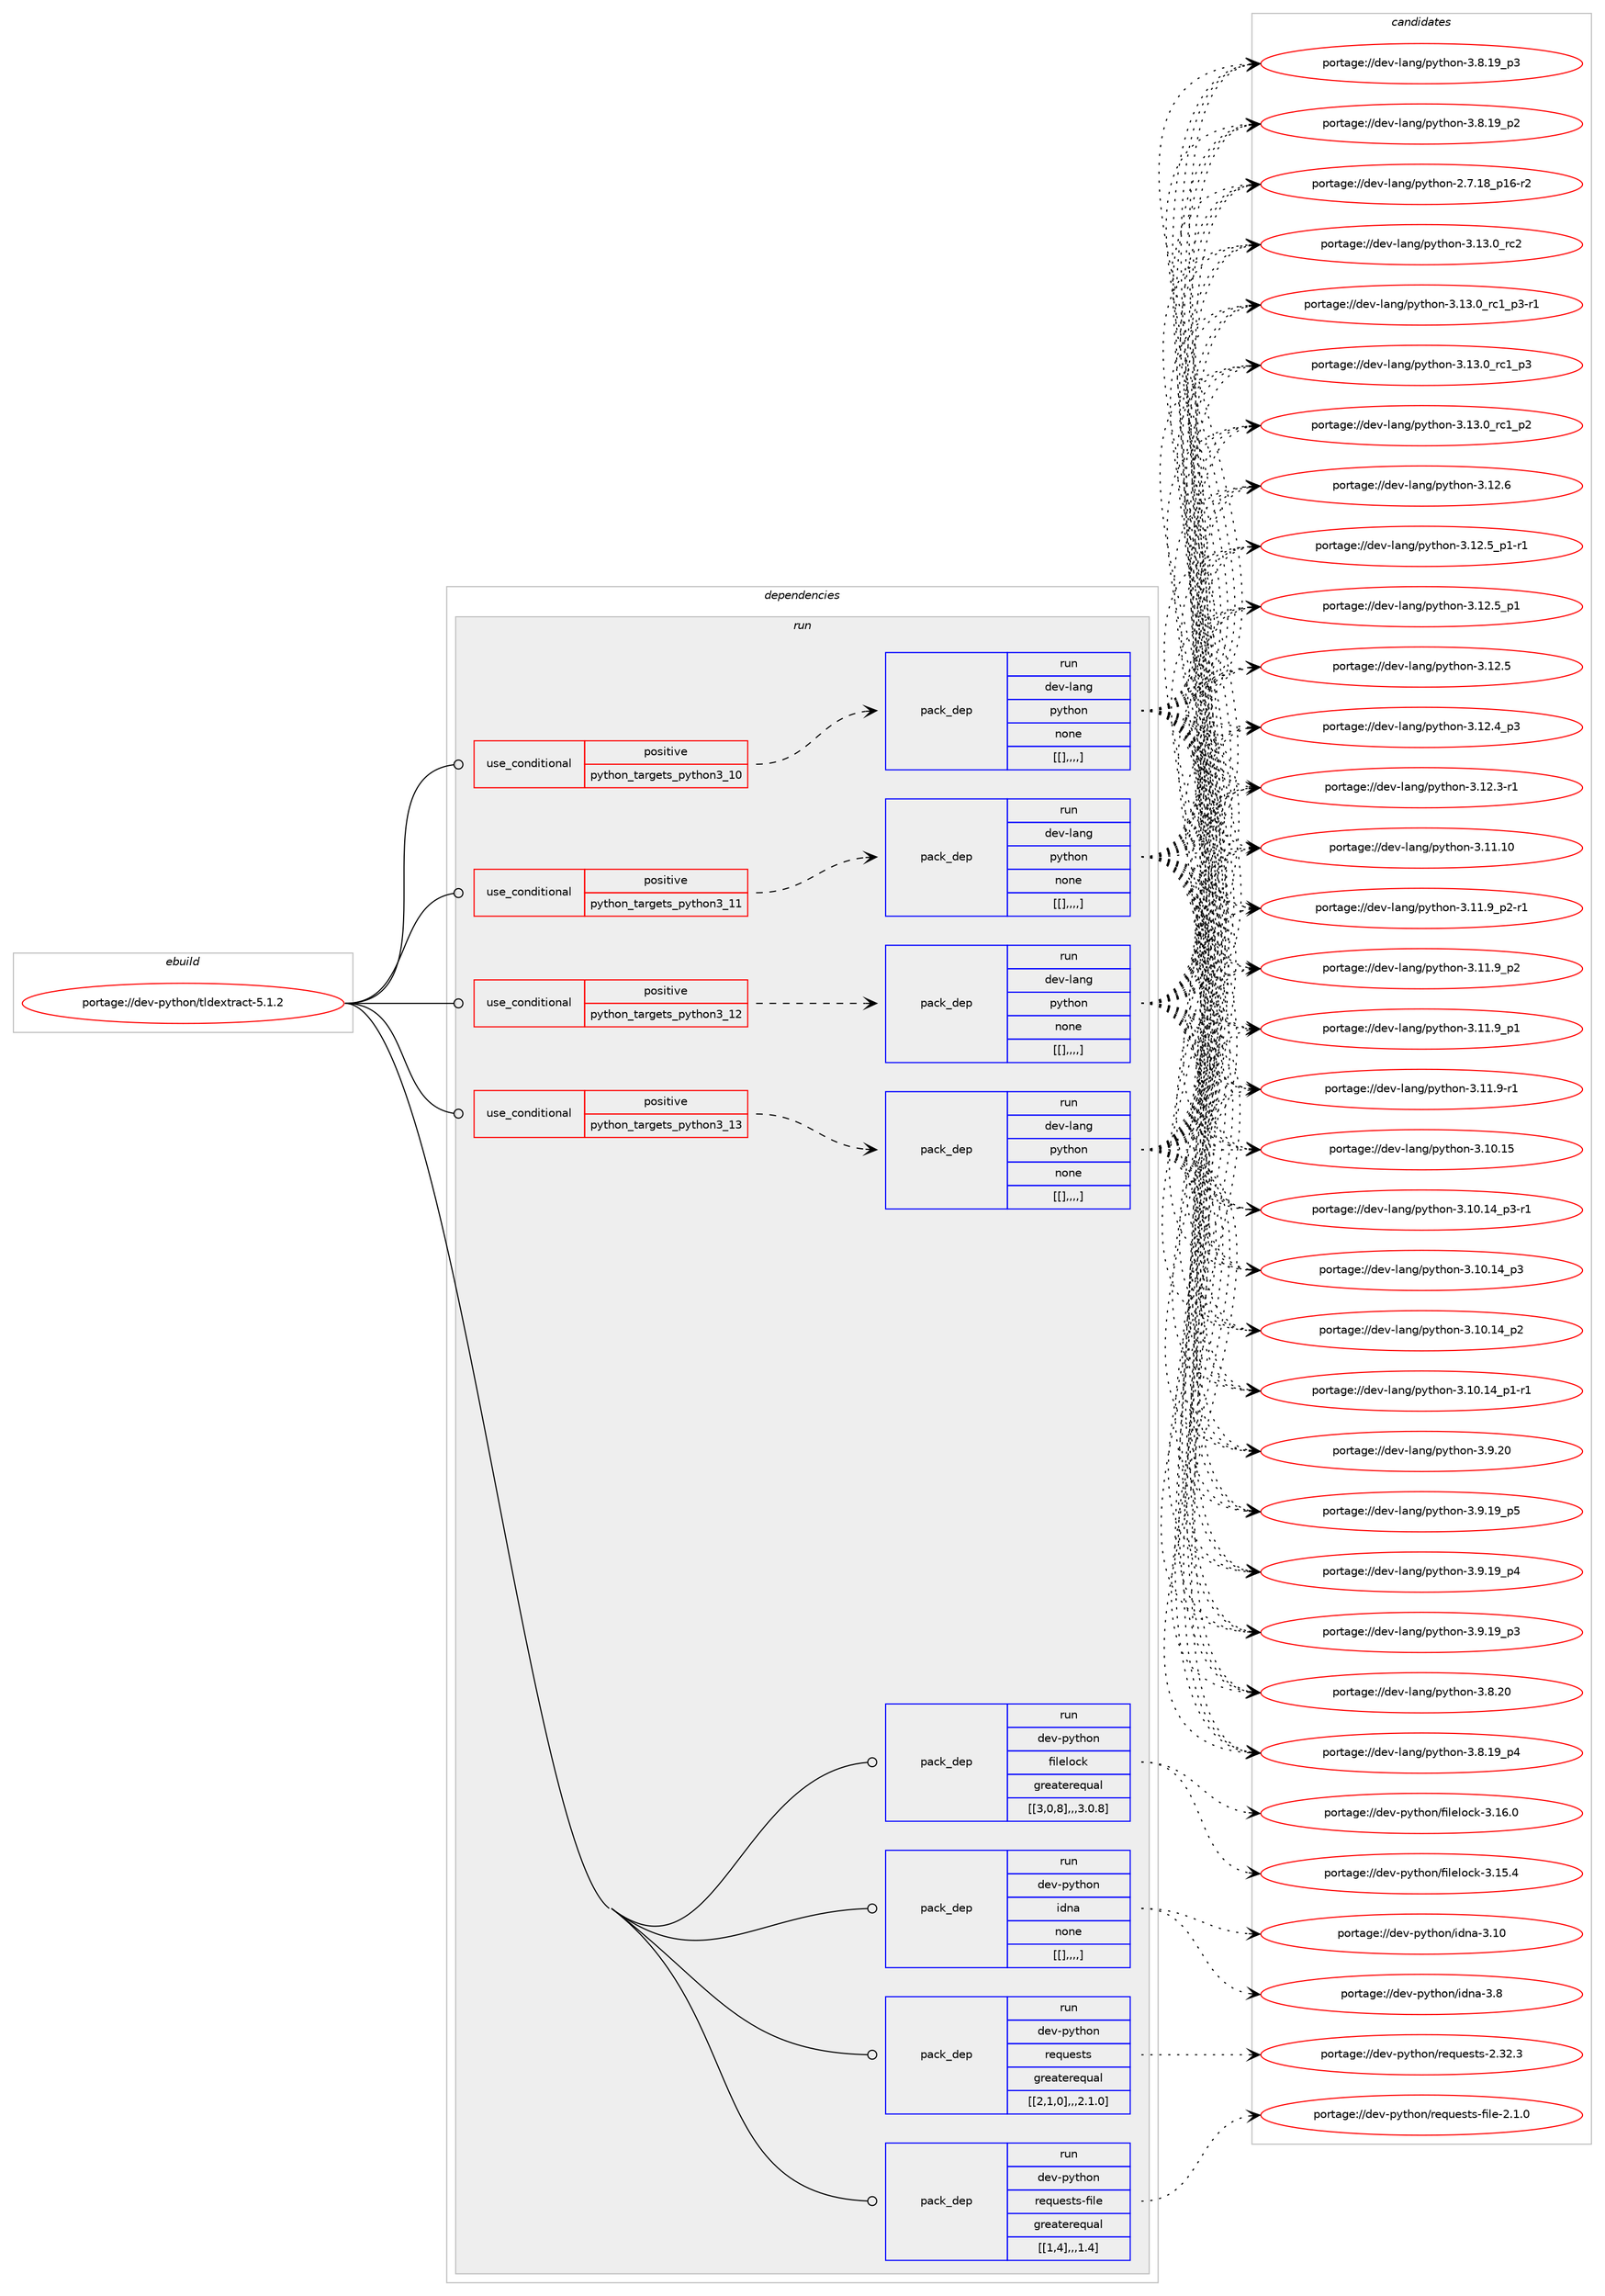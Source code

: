 digraph prolog {

# *************
# Graph options
# *************

newrank=true;
concentrate=true;
compound=true;
graph [rankdir=LR,fontname=Helvetica,fontsize=10,ranksep=1.5];#, ranksep=2.5, nodesep=0.2];
edge  [arrowhead=vee];
node  [fontname=Helvetica,fontsize=10];

# **********
# The ebuild
# **********

subgraph cluster_leftcol {
color=gray;
label=<<i>ebuild</i>>;
id [label="portage://dev-python/tldextract-5.1.2", color=red, width=4, href="../dev-python/tldextract-5.1.2.svg"];
}

# ****************
# The dependencies
# ****************

subgraph cluster_midcol {
color=gray;
label=<<i>dependencies</i>>;
subgraph cluster_compile {
fillcolor="#eeeeee";
style=filled;
label=<<i>compile</i>>;
}
subgraph cluster_compileandrun {
fillcolor="#eeeeee";
style=filled;
label=<<i>compile and run</i>>;
}
subgraph cluster_run {
fillcolor="#eeeeee";
style=filled;
label=<<i>run</i>>;
subgraph cond41579 {
dependency168035 [label=<<TABLE BORDER="0" CELLBORDER="1" CELLSPACING="0" CELLPADDING="4"><TR><TD ROWSPAN="3" CELLPADDING="10">use_conditional</TD></TR><TR><TD>positive</TD></TR><TR><TD>python_targets_python3_10</TD></TR></TABLE>>, shape=none, color=red];
subgraph pack125191 {
dependency168036 [label=<<TABLE BORDER="0" CELLBORDER="1" CELLSPACING="0" CELLPADDING="4" WIDTH="220"><TR><TD ROWSPAN="6" CELLPADDING="30">pack_dep</TD></TR><TR><TD WIDTH="110">run</TD></TR><TR><TD>dev-lang</TD></TR><TR><TD>python</TD></TR><TR><TD>none</TD></TR><TR><TD>[[],,,,]</TD></TR></TABLE>>, shape=none, color=blue];
}
dependency168035:e -> dependency168036:w [weight=20,style="dashed",arrowhead="vee"];
}
id:e -> dependency168035:w [weight=20,style="solid",arrowhead="odot"];
subgraph cond41580 {
dependency168037 [label=<<TABLE BORDER="0" CELLBORDER="1" CELLSPACING="0" CELLPADDING="4"><TR><TD ROWSPAN="3" CELLPADDING="10">use_conditional</TD></TR><TR><TD>positive</TD></TR><TR><TD>python_targets_python3_11</TD></TR></TABLE>>, shape=none, color=red];
subgraph pack125192 {
dependency168038 [label=<<TABLE BORDER="0" CELLBORDER="1" CELLSPACING="0" CELLPADDING="4" WIDTH="220"><TR><TD ROWSPAN="6" CELLPADDING="30">pack_dep</TD></TR><TR><TD WIDTH="110">run</TD></TR><TR><TD>dev-lang</TD></TR><TR><TD>python</TD></TR><TR><TD>none</TD></TR><TR><TD>[[],,,,]</TD></TR></TABLE>>, shape=none, color=blue];
}
dependency168037:e -> dependency168038:w [weight=20,style="dashed",arrowhead="vee"];
}
id:e -> dependency168037:w [weight=20,style="solid",arrowhead="odot"];
subgraph cond41581 {
dependency168039 [label=<<TABLE BORDER="0" CELLBORDER="1" CELLSPACING="0" CELLPADDING="4"><TR><TD ROWSPAN="3" CELLPADDING="10">use_conditional</TD></TR><TR><TD>positive</TD></TR><TR><TD>python_targets_python3_12</TD></TR></TABLE>>, shape=none, color=red];
subgraph pack125193 {
dependency168040 [label=<<TABLE BORDER="0" CELLBORDER="1" CELLSPACING="0" CELLPADDING="4" WIDTH="220"><TR><TD ROWSPAN="6" CELLPADDING="30">pack_dep</TD></TR><TR><TD WIDTH="110">run</TD></TR><TR><TD>dev-lang</TD></TR><TR><TD>python</TD></TR><TR><TD>none</TD></TR><TR><TD>[[],,,,]</TD></TR></TABLE>>, shape=none, color=blue];
}
dependency168039:e -> dependency168040:w [weight=20,style="dashed",arrowhead="vee"];
}
id:e -> dependency168039:w [weight=20,style="solid",arrowhead="odot"];
subgraph cond41582 {
dependency168041 [label=<<TABLE BORDER="0" CELLBORDER="1" CELLSPACING="0" CELLPADDING="4"><TR><TD ROWSPAN="3" CELLPADDING="10">use_conditional</TD></TR><TR><TD>positive</TD></TR><TR><TD>python_targets_python3_13</TD></TR></TABLE>>, shape=none, color=red];
subgraph pack125194 {
dependency168042 [label=<<TABLE BORDER="0" CELLBORDER="1" CELLSPACING="0" CELLPADDING="4" WIDTH="220"><TR><TD ROWSPAN="6" CELLPADDING="30">pack_dep</TD></TR><TR><TD WIDTH="110">run</TD></TR><TR><TD>dev-lang</TD></TR><TR><TD>python</TD></TR><TR><TD>none</TD></TR><TR><TD>[[],,,,]</TD></TR></TABLE>>, shape=none, color=blue];
}
dependency168041:e -> dependency168042:w [weight=20,style="dashed",arrowhead="vee"];
}
id:e -> dependency168041:w [weight=20,style="solid",arrowhead="odot"];
subgraph pack125195 {
dependency168043 [label=<<TABLE BORDER="0" CELLBORDER="1" CELLSPACING="0" CELLPADDING="4" WIDTH="220"><TR><TD ROWSPAN="6" CELLPADDING="30">pack_dep</TD></TR><TR><TD WIDTH="110">run</TD></TR><TR><TD>dev-python</TD></TR><TR><TD>filelock</TD></TR><TR><TD>greaterequal</TD></TR><TR><TD>[[3,0,8],,,3.0.8]</TD></TR></TABLE>>, shape=none, color=blue];
}
id:e -> dependency168043:w [weight=20,style="solid",arrowhead="odot"];
subgraph pack125196 {
dependency168044 [label=<<TABLE BORDER="0" CELLBORDER="1" CELLSPACING="0" CELLPADDING="4" WIDTH="220"><TR><TD ROWSPAN="6" CELLPADDING="30">pack_dep</TD></TR><TR><TD WIDTH="110">run</TD></TR><TR><TD>dev-python</TD></TR><TR><TD>idna</TD></TR><TR><TD>none</TD></TR><TR><TD>[[],,,,]</TD></TR></TABLE>>, shape=none, color=blue];
}
id:e -> dependency168044:w [weight=20,style="solid",arrowhead="odot"];
subgraph pack125197 {
dependency168045 [label=<<TABLE BORDER="0" CELLBORDER="1" CELLSPACING="0" CELLPADDING="4" WIDTH="220"><TR><TD ROWSPAN="6" CELLPADDING="30">pack_dep</TD></TR><TR><TD WIDTH="110">run</TD></TR><TR><TD>dev-python</TD></TR><TR><TD>requests</TD></TR><TR><TD>greaterequal</TD></TR><TR><TD>[[2,1,0],,,2.1.0]</TD></TR></TABLE>>, shape=none, color=blue];
}
id:e -> dependency168045:w [weight=20,style="solid",arrowhead="odot"];
subgraph pack125198 {
dependency168046 [label=<<TABLE BORDER="0" CELLBORDER="1" CELLSPACING="0" CELLPADDING="4" WIDTH="220"><TR><TD ROWSPAN="6" CELLPADDING="30">pack_dep</TD></TR><TR><TD WIDTH="110">run</TD></TR><TR><TD>dev-python</TD></TR><TR><TD>requests-file</TD></TR><TR><TD>greaterequal</TD></TR><TR><TD>[[1,4],,,1.4]</TD></TR></TABLE>>, shape=none, color=blue];
}
id:e -> dependency168046:w [weight=20,style="solid",arrowhead="odot"];
}
}

# **************
# The candidates
# **************

subgraph cluster_choices {
rank=same;
color=gray;
label=<<i>candidates</i>>;

subgraph choice125191 {
color=black;
nodesep=1;
choice10010111845108971101034711212111610411111045514649514648951149950 [label="portage://dev-lang/python-3.13.0_rc2", color=red, width=4,href="../dev-lang/python-3.13.0_rc2.svg"];
choice1001011184510897110103471121211161041111104551464951464895114994995112514511449 [label="portage://dev-lang/python-3.13.0_rc1_p3-r1", color=red, width=4,href="../dev-lang/python-3.13.0_rc1_p3-r1.svg"];
choice100101118451089711010347112121116104111110455146495146489511499499511251 [label="portage://dev-lang/python-3.13.0_rc1_p3", color=red, width=4,href="../dev-lang/python-3.13.0_rc1_p3.svg"];
choice100101118451089711010347112121116104111110455146495146489511499499511250 [label="portage://dev-lang/python-3.13.0_rc1_p2", color=red, width=4,href="../dev-lang/python-3.13.0_rc1_p2.svg"];
choice10010111845108971101034711212111610411111045514649504654 [label="portage://dev-lang/python-3.12.6", color=red, width=4,href="../dev-lang/python-3.12.6.svg"];
choice1001011184510897110103471121211161041111104551464950465395112494511449 [label="portage://dev-lang/python-3.12.5_p1-r1", color=red, width=4,href="../dev-lang/python-3.12.5_p1-r1.svg"];
choice100101118451089711010347112121116104111110455146495046539511249 [label="portage://dev-lang/python-3.12.5_p1", color=red, width=4,href="../dev-lang/python-3.12.5_p1.svg"];
choice10010111845108971101034711212111610411111045514649504653 [label="portage://dev-lang/python-3.12.5", color=red, width=4,href="../dev-lang/python-3.12.5.svg"];
choice100101118451089711010347112121116104111110455146495046529511251 [label="portage://dev-lang/python-3.12.4_p3", color=red, width=4,href="../dev-lang/python-3.12.4_p3.svg"];
choice100101118451089711010347112121116104111110455146495046514511449 [label="portage://dev-lang/python-3.12.3-r1", color=red, width=4,href="../dev-lang/python-3.12.3-r1.svg"];
choice1001011184510897110103471121211161041111104551464949464948 [label="portage://dev-lang/python-3.11.10", color=red, width=4,href="../dev-lang/python-3.11.10.svg"];
choice1001011184510897110103471121211161041111104551464949465795112504511449 [label="portage://dev-lang/python-3.11.9_p2-r1", color=red, width=4,href="../dev-lang/python-3.11.9_p2-r1.svg"];
choice100101118451089711010347112121116104111110455146494946579511250 [label="portage://dev-lang/python-3.11.9_p2", color=red, width=4,href="../dev-lang/python-3.11.9_p2.svg"];
choice100101118451089711010347112121116104111110455146494946579511249 [label="portage://dev-lang/python-3.11.9_p1", color=red, width=4,href="../dev-lang/python-3.11.9_p1.svg"];
choice100101118451089711010347112121116104111110455146494946574511449 [label="portage://dev-lang/python-3.11.9-r1", color=red, width=4,href="../dev-lang/python-3.11.9-r1.svg"];
choice1001011184510897110103471121211161041111104551464948464953 [label="portage://dev-lang/python-3.10.15", color=red, width=4,href="../dev-lang/python-3.10.15.svg"];
choice100101118451089711010347112121116104111110455146494846495295112514511449 [label="portage://dev-lang/python-3.10.14_p3-r1", color=red, width=4,href="../dev-lang/python-3.10.14_p3-r1.svg"];
choice10010111845108971101034711212111610411111045514649484649529511251 [label="portage://dev-lang/python-3.10.14_p3", color=red, width=4,href="../dev-lang/python-3.10.14_p3.svg"];
choice10010111845108971101034711212111610411111045514649484649529511250 [label="portage://dev-lang/python-3.10.14_p2", color=red, width=4,href="../dev-lang/python-3.10.14_p2.svg"];
choice100101118451089711010347112121116104111110455146494846495295112494511449 [label="portage://dev-lang/python-3.10.14_p1-r1", color=red, width=4,href="../dev-lang/python-3.10.14_p1-r1.svg"];
choice10010111845108971101034711212111610411111045514657465048 [label="portage://dev-lang/python-3.9.20", color=red, width=4,href="../dev-lang/python-3.9.20.svg"];
choice100101118451089711010347112121116104111110455146574649579511253 [label="portage://dev-lang/python-3.9.19_p5", color=red, width=4,href="../dev-lang/python-3.9.19_p5.svg"];
choice100101118451089711010347112121116104111110455146574649579511252 [label="portage://dev-lang/python-3.9.19_p4", color=red, width=4,href="../dev-lang/python-3.9.19_p4.svg"];
choice100101118451089711010347112121116104111110455146574649579511251 [label="portage://dev-lang/python-3.9.19_p3", color=red, width=4,href="../dev-lang/python-3.9.19_p3.svg"];
choice10010111845108971101034711212111610411111045514656465048 [label="portage://dev-lang/python-3.8.20", color=red, width=4,href="../dev-lang/python-3.8.20.svg"];
choice100101118451089711010347112121116104111110455146564649579511252 [label="portage://dev-lang/python-3.8.19_p4", color=red, width=4,href="../dev-lang/python-3.8.19_p4.svg"];
choice100101118451089711010347112121116104111110455146564649579511251 [label="portage://dev-lang/python-3.8.19_p3", color=red, width=4,href="../dev-lang/python-3.8.19_p3.svg"];
choice100101118451089711010347112121116104111110455146564649579511250 [label="portage://dev-lang/python-3.8.19_p2", color=red, width=4,href="../dev-lang/python-3.8.19_p2.svg"];
choice100101118451089711010347112121116104111110455046554649569511249544511450 [label="portage://dev-lang/python-2.7.18_p16-r2", color=red, width=4,href="../dev-lang/python-2.7.18_p16-r2.svg"];
dependency168036:e -> choice10010111845108971101034711212111610411111045514649514648951149950:w [style=dotted,weight="100"];
dependency168036:e -> choice1001011184510897110103471121211161041111104551464951464895114994995112514511449:w [style=dotted,weight="100"];
dependency168036:e -> choice100101118451089711010347112121116104111110455146495146489511499499511251:w [style=dotted,weight="100"];
dependency168036:e -> choice100101118451089711010347112121116104111110455146495146489511499499511250:w [style=dotted,weight="100"];
dependency168036:e -> choice10010111845108971101034711212111610411111045514649504654:w [style=dotted,weight="100"];
dependency168036:e -> choice1001011184510897110103471121211161041111104551464950465395112494511449:w [style=dotted,weight="100"];
dependency168036:e -> choice100101118451089711010347112121116104111110455146495046539511249:w [style=dotted,weight="100"];
dependency168036:e -> choice10010111845108971101034711212111610411111045514649504653:w [style=dotted,weight="100"];
dependency168036:e -> choice100101118451089711010347112121116104111110455146495046529511251:w [style=dotted,weight="100"];
dependency168036:e -> choice100101118451089711010347112121116104111110455146495046514511449:w [style=dotted,weight="100"];
dependency168036:e -> choice1001011184510897110103471121211161041111104551464949464948:w [style=dotted,weight="100"];
dependency168036:e -> choice1001011184510897110103471121211161041111104551464949465795112504511449:w [style=dotted,weight="100"];
dependency168036:e -> choice100101118451089711010347112121116104111110455146494946579511250:w [style=dotted,weight="100"];
dependency168036:e -> choice100101118451089711010347112121116104111110455146494946579511249:w [style=dotted,weight="100"];
dependency168036:e -> choice100101118451089711010347112121116104111110455146494946574511449:w [style=dotted,weight="100"];
dependency168036:e -> choice1001011184510897110103471121211161041111104551464948464953:w [style=dotted,weight="100"];
dependency168036:e -> choice100101118451089711010347112121116104111110455146494846495295112514511449:w [style=dotted,weight="100"];
dependency168036:e -> choice10010111845108971101034711212111610411111045514649484649529511251:w [style=dotted,weight="100"];
dependency168036:e -> choice10010111845108971101034711212111610411111045514649484649529511250:w [style=dotted,weight="100"];
dependency168036:e -> choice100101118451089711010347112121116104111110455146494846495295112494511449:w [style=dotted,weight="100"];
dependency168036:e -> choice10010111845108971101034711212111610411111045514657465048:w [style=dotted,weight="100"];
dependency168036:e -> choice100101118451089711010347112121116104111110455146574649579511253:w [style=dotted,weight="100"];
dependency168036:e -> choice100101118451089711010347112121116104111110455146574649579511252:w [style=dotted,weight="100"];
dependency168036:e -> choice100101118451089711010347112121116104111110455146574649579511251:w [style=dotted,weight="100"];
dependency168036:e -> choice10010111845108971101034711212111610411111045514656465048:w [style=dotted,weight="100"];
dependency168036:e -> choice100101118451089711010347112121116104111110455146564649579511252:w [style=dotted,weight="100"];
dependency168036:e -> choice100101118451089711010347112121116104111110455146564649579511251:w [style=dotted,weight="100"];
dependency168036:e -> choice100101118451089711010347112121116104111110455146564649579511250:w [style=dotted,weight="100"];
dependency168036:e -> choice100101118451089711010347112121116104111110455046554649569511249544511450:w [style=dotted,weight="100"];
}
subgraph choice125192 {
color=black;
nodesep=1;
choice10010111845108971101034711212111610411111045514649514648951149950 [label="portage://dev-lang/python-3.13.0_rc2", color=red, width=4,href="../dev-lang/python-3.13.0_rc2.svg"];
choice1001011184510897110103471121211161041111104551464951464895114994995112514511449 [label="portage://dev-lang/python-3.13.0_rc1_p3-r1", color=red, width=4,href="../dev-lang/python-3.13.0_rc1_p3-r1.svg"];
choice100101118451089711010347112121116104111110455146495146489511499499511251 [label="portage://dev-lang/python-3.13.0_rc1_p3", color=red, width=4,href="../dev-lang/python-3.13.0_rc1_p3.svg"];
choice100101118451089711010347112121116104111110455146495146489511499499511250 [label="portage://dev-lang/python-3.13.0_rc1_p2", color=red, width=4,href="../dev-lang/python-3.13.0_rc1_p2.svg"];
choice10010111845108971101034711212111610411111045514649504654 [label="portage://dev-lang/python-3.12.6", color=red, width=4,href="../dev-lang/python-3.12.6.svg"];
choice1001011184510897110103471121211161041111104551464950465395112494511449 [label="portage://dev-lang/python-3.12.5_p1-r1", color=red, width=4,href="../dev-lang/python-3.12.5_p1-r1.svg"];
choice100101118451089711010347112121116104111110455146495046539511249 [label="portage://dev-lang/python-3.12.5_p1", color=red, width=4,href="../dev-lang/python-3.12.5_p1.svg"];
choice10010111845108971101034711212111610411111045514649504653 [label="portage://dev-lang/python-3.12.5", color=red, width=4,href="../dev-lang/python-3.12.5.svg"];
choice100101118451089711010347112121116104111110455146495046529511251 [label="portage://dev-lang/python-3.12.4_p3", color=red, width=4,href="../dev-lang/python-3.12.4_p3.svg"];
choice100101118451089711010347112121116104111110455146495046514511449 [label="portage://dev-lang/python-3.12.3-r1", color=red, width=4,href="../dev-lang/python-3.12.3-r1.svg"];
choice1001011184510897110103471121211161041111104551464949464948 [label="portage://dev-lang/python-3.11.10", color=red, width=4,href="../dev-lang/python-3.11.10.svg"];
choice1001011184510897110103471121211161041111104551464949465795112504511449 [label="portage://dev-lang/python-3.11.9_p2-r1", color=red, width=4,href="../dev-lang/python-3.11.9_p2-r1.svg"];
choice100101118451089711010347112121116104111110455146494946579511250 [label="portage://dev-lang/python-3.11.9_p2", color=red, width=4,href="../dev-lang/python-3.11.9_p2.svg"];
choice100101118451089711010347112121116104111110455146494946579511249 [label="portage://dev-lang/python-3.11.9_p1", color=red, width=4,href="../dev-lang/python-3.11.9_p1.svg"];
choice100101118451089711010347112121116104111110455146494946574511449 [label="portage://dev-lang/python-3.11.9-r1", color=red, width=4,href="../dev-lang/python-3.11.9-r1.svg"];
choice1001011184510897110103471121211161041111104551464948464953 [label="portage://dev-lang/python-3.10.15", color=red, width=4,href="../dev-lang/python-3.10.15.svg"];
choice100101118451089711010347112121116104111110455146494846495295112514511449 [label="portage://dev-lang/python-3.10.14_p3-r1", color=red, width=4,href="../dev-lang/python-3.10.14_p3-r1.svg"];
choice10010111845108971101034711212111610411111045514649484649529511251 [label="portage://dev-lang/python-3.10.14_p3", color=red, width=4,href="../dev-lang/python-3.10.14_p3.svg"];
choice10010111845108971101034711212111610411111045514649484649529511250 [label="portage://dev-lang/python-3.10.14_p2", color=red, width=4,href="../dev-lang/python-3.10.14_p2.svg"];
choice100101118451089711010347112121116104111110455146494846495295112494511449 [label="portage://dev-lang/python-3.10.14_p1-r1", color=red, width=4,href="../dev-lang/python-3.10.14_p1-r1.svg"];
choice10010111845108971101034711212111610411111045514657465048 [label="portage://dev-lang/python-3.9.20", color=red, width=4,href="../dev-lang/python-3.9.20.svg"];
choice100101118451089711010347112121116104111110455146574649579511253 [label="portage://dev-lang/python-3.9.19_p5", color=red, width=4,href="../dev-lang/python-3.9.19_p5.svg"];
choice100101118451089711010347112121116104111110455146574649579511252 [label="portage://dev-lang/python-3.9.19_p4", color=red, width=4,href="../dev-lang/python-3.9.19_p4.svg"];
choice100101118451089711010347112121116104111110455146574649579511251 [label="portage://dev-lang/python-3.9.19_p3", color=red, width=4,href="../dev-lang/python-3.9.19_p3.svg"];
choice10010111845108971101034711212111610411111045514656465048 [label="portage://dev-lang/python-3.8.20", color=red, width=4,href="../dev-lang/python-3.8.20.svg"];
choice100101118451089711010347112121116104111110455146564649579511252 [label="portage://dev-lang/python-3.8.19_p4", color=red, width=4,href="../dev-lang/python-3.8.19_p4.svg"];
choice100101118451089711010347112121116104111110455146564649579511251 [label="portage://dev-lang/python-3.8.19_p3", color=red, width=4,href="../dev-lang/python-3.8.19_p3.svg"];
choice100101118451089711010347112121116104111110455146564649579511250 [label="portage://dev-lang/python-3.8.19_p2", color=red, width=4,href="../dev-lang/python-3.8.19_p2.svg"];
choice100101118451089711010347112121116104111110455046554649569511249544511450 [label="portage://dev-lang/python-2.7.18_p16-r2", color=red, width=4,href="../dev-lang/python-2.7.18_p16-r2.svg"];
dependency168038:e -> choice10010111845108971101034711212111610411111045514649514648951149950:w [style=dotted,weight="100"];
dependency168038:e -> choice1001011184510897110103471121211161041111104551464951464895114994995112514511449:w [style=dotted,weight="100"];
dependency168038:e -> choice100101118451089711010347112121116104111110455146495146489511499499511251:w [style=dotted,weight="100"];
dependency168038:e -> choice100101118451089711010347112121116104111110455146495146489511499499511250:w [style=dotted,weight="100"];
dependency168038:e -> choice10010111845108971101034711212111610411111045514649504654:w [style=dotted,weight="100"];
dependency168038:e -> choice1001011184510897110103471121211161041111104551464950465395112494511449:w [style=dotted,weight="100"];
dependency168038:e -> choice100101118451089711010347112121116104111110455146495046539511249:w [style=dotted,weight="100"];
dependency168038:e -> choice10010111845108971101034711212111610411111045514649504653:w [style=dotted,weight="100"];
dependency168038:e -> choice100101118451089711010347112121116104111110455146495046529511251:w [style=dotted,weight="100"];
dependency168038:e -> choice100101118451089711010347112121116104111110455146495046514511449:w [style=dotted,weight="100"];
dependency168038:e -> choice1001011184510897110103471121211161041111104551464949464948:w [style=dotted,weight="100"];
dependency168038:e -> choice1001011184510897110103471121211161041111104551464949465795112504511449:w [style=dotted,weight="100"];
dependency168038:e -> choice100101118451089711010347112121116104111110455146494946579511250:w [style=dotted,weight="100"];
dependency168038:e -> choice100101118451089711010347112121116104111110455146494946579511249:w [style=dotted,weight="100"];
dependency168038:e -> choice100101118451089711010347112121116104111110455146494946574511449:w [style=dotted,weight="100"];
dependency168038:e -> choice1001011184510897110103471121211161041111104551464948464953:w [style=dotted,weight="100"];
dependency168038:e -> choice100101118451089711010347112121116104111110455146494846495295112514511449:w [style=dotted,weight="100"];
dependency168038:e -> choice10010111845108971101034711212111610411111045514649484649529511251:w [style=dotted,weight="100"];
dependency168038:e -> choice10010111845108971101034711212111610411111045514649484649529511250:w [style=dotted,weight="100"];
dependency168038:e -> choice100101118451089711010347112121116104111110455146494846495295112494511449:w [style=dotted,weight="100"];
dependency168038:e -> choice10010111845108971101034711212111610411111045514657465048:w [style=dotted,weight="100"];
dependency168038:e -> choice100101118451089711010347112121116104111110455146574649579511253:w [style=dotted,weight="100"];
dependency168038:e -> choice100101118451089711010347112121116104111110455146574649579511252:w [style=dotted,weight="100"];
dependency168038:e -> choice100101118451089711010347112121116104111110455146574649579511251:w [style=dotted,weight="100"];
dependency168038:e -> choice10010111845108971101034711212111610411111045514656465048:w [style=dotted,weight="100"];
dependency168038:e -> choice100101118451089711010347112121116104111110455146564649579511252:w [style=dotted,weight="100"];
dependency168038:e -> choice100101118451089711010347112121116104111110455146564649579511251:w [style=dotted,weight="100"];
dependency168038:e -> choice100101118451089711010347112121116104111110455146564649579511250:w [style=dotted,weight="100"];
dependency168038:e -> choice100101118451089711010347112121116104111110455046554649569511249544511450:w [style=dotted,weight="100"];
}
subgraph choice125193 {
color=black;
nodesep=1;
choice10010111845108971101034711212111610411111045514649514648951149950 [label="portage://dev-lang/python-3.13.0_rc2", color=red, width=4,href="../dev-lang/python-3.13.0_rc2.svg"];
choice1001011184510897110103471121211161041111104551464951464895114994995112514511449 [label="portage://dev-lang/python-3.13.0_rc1_p3-r1", color=red, width=4,href="../dev-lang/python-3.13.0_rc1_p3-r1.svg"];
choice100101118451089711010347112121116104111110455146495146489511499499511251 [label="portage://dev-lang/python-3.13.0_rc1_p3", color=red, width=4,href="../dev-lang/python-3.13.0_rc1_p3.svg"];
choice100101118451089711010347112121116104111110455146495146489511499499511250 [label="portage://dev-lang/python-3.13.0_rc1_p2", color=red, width=4,href="../dev-lang/python-3.13.0_rc1_p2.svg"];
choice10010111845108971101034711212111610411111045514649504654 [label="portage://dev-lang/python-3.12.6", color=red, width=4,href="../dev-lang/python-3.12.6.svg"];
choice1001011184510897110103471121211161041111104551464950465395112494511449 [label="portage://dev-lang/python-3.12.5_p1-r1", color=red, width=4,href="../dev-lang/python-3.12.5_p1-r1.svg"];
choice100101118451089711010347112121116104111110455146495046539511249 [label="portage://dev-lang/python-3.12.5_p1", color=red, width=4,href="../dev-lang/python-3.12.5_p1.svg"];
choice10010111845108971101034711212111610411111045514649504653 [label="portage://dev-lang/python-3.12.5", color=red, width=4,href="../dev-lang/python-3.12.5.svg"];
choice100101118451089711010347112121116104111110455146495046529511251 [label="portage://dev-lang/python-3.12.4_p3", color=red, width=4,href="../dev-lang/python-3.12.4_p3.svg"];
choice100101118451089711010347112121116104111110455146495046514511449 [label="portage://dev-lang/python-3.12.3-r1", color=red, width=4,href="../dev-lang/python-3.12.3-r1.svg"];
choice1001011184510897110103471121211161041111104551464949464948 [label="portage://dev-lang/python-3.11.10", color=red, width=4,href="../dev-lang/python-3.11.10.svg"];
choice1001011184510897110103471121211161041111104551464949465795112504511449 [label="portage://dev-lang/python-3.11.9_p2-r1", color=red, width=4,href="../dev-lang/python-3.11.9_p2-r1.svg"];
choice100101118451089711010347112121116104111110455146494946579511250 [label="portage://dev-lang/python-3.11.9_p2", color=red, width=4,href="../dev-lang/python-3.11.9_p2.svg"];
choice100101118451089711010347112121116104111110455146494946579511249 [label="portage://dev-lang/python-3.11.9_p1", color=red, width=4,href="../dev-lang/python-3.11.9_p1.svg"];
choice100101118451089711010347112121116104111110455146494946574511449 [label="portage://dev-lang/python-3.11.9-r1", color=red, width=4,href="../dev-lang/python-3.11.9-r1.svg"];
choice1001011184510897110103471121211161041111104551464948464953 [label="portage://dev-lang/python-3.10.15", color=red, width=4,href="../dev-lang/python-3.10.15.svg"];
choice100101118451089711010347112121116104111110455146494846495295112514511449 [label="portage://dev-lang/python-3.10.14_p3-r1", color=red, width=4,href="../dev-lang/python-3.10.14_p3-r1.svg"];
choice10010111845108971101034711212111610411111045514649484649529511251 [label="portage://dev-lang/python-3.10.14_p3", color=red, width=4,href="../dev-lang/python-3.10.14_p3.svg"];
choice10010111845108971101034711212111610411111045514649484649529511250 [label="portage://dev-lang/python-3.10.14_p2", color=red, width=4,href="../dev-lang/python-3.10.14_p2.svg"];
choice100101118451089711010347112121116104111110455146494846495295112494511449 [label="portage://dev-lang/python-3.10.14_p1-r1", color=red, width=4,href="../dev-lang/python-3.10.14_p1-r1.svg"];
choice10010111845108971101034711212111610411111045514657465048 [label="portage://dev-lang/python-3.9.20", color=red, width=4,href="../dev-lang/python-3.9.20.svg"];
choice100101118451089711010347112121116104111110455146574649579511253 [label="portage://dev-lang/python-3.9.19_p5", color=red, width=4,href="../dev-lang/python-3.9.19_p5.svg"];
choice100101118451089711010347112121116104111110455146574649579511252 [label="portage://dev-lang/python-3.9.19_p4", color=red, width=4,href="../dev-lang/python-3.9.19_p4.svg"];
choice100101118451089711010347112121116104111110455146574649579511251 [label="portage://dev-lang/python-3.9.19_p3", color=red, width=4,href="../dev-lang/python-3.9.19_p3.svg"];
choice10010111845108971101034711212111610411111045514656465048 [label="portage://dev-lang/python-3.8.20", color=red, width=4,href="../dev-lang/python-3.8.20.svg"];
choice100101118451089711010347112121116104111110455146564649579511252 [label="portage://dev-lang/python-3.8.19_p4", color=red, width=4,href="../dev-lang/python-3.8.19_p4.svg"];
choice100101118451089711010347112121116104111110455146564649579511251 [label="portage://dev-lang/python-3.8.19_p3", color=red, width=4,href="../dev-lang/python-3.8.19_p3.svg"];
choice100101118451089711010347112121116104111110455146564649579511250 [label="portage://dev-lang/python-3.8.19_p2", color=red, width=4,href="../dev-lang/python-3.8.19_p2.svg"];
choice100101118451089711010347112121116104111110455046554649569511249544511450 [label="portage://dev-lang/python-2.7.18_p16-r2", color=red, width=4,href="../dev-lang/python-2.7.18_p16-r2.svg"];
dependency168040:e -> choice10010111845108971101034711212111610411111045514649514648951149950:w [style=dotted,weight="100"];
dependency168040:e -> choice1001011184510897110103471121211161041111104551464951464895114994995112514511449:w [style=dotted,weight="100"];
dependency168040:e -> choice100101118451089711010347112121116104111110455146495146489511499499511251:w [style=dotted,weight="100"];
dependency168040:e -> choice100101118451089711010347112121116104111110455146495146489511499499511250:w [style=dotted,weight="100"];
dependency168040:e -> choice10010111845108971101034711212111610411111045514649504654:w [style=dotted,weight="100"];
dependency168040:e -> choice1001011184510897110103471121211161041111104551464950465395112494511449:w [style=dotted,weight="100"];
dependency168040:e -> choice100101118451089711010347112121116104111110455146495046539511249:w [style=dotted,weight="100"];
dependency168040:e -> choice10010111845108971101034711212111610411111045514649504653:w [style=dotted,weight="100"];
dependency168040:e -> choice100101118451089711010347112121116104111110455146495046529511251:w [style=dotted,weight="100"];
dependency168040:e -> choice100101118451089711010347112121116104111110455146495046514511449:w [style=dotted,weight="100"];
dependency168040:e -> choice1001011184510897110103471121211161041111104551464949464948:w [style=dotted,weight="100"];
dependency168040:e -> choice1001011184510897110103471121211161041111104551464949465795112504511449:w [style=dotted,weight="100"];
dependency168040:e -> choice100101118451089711010347112121116104111110455146494946579511250:w [style=dotted,weight="100"];
dependency168040:e -> choice100101118451089711010347112121116104111110455146494946579511249:w [style=dotted,weight="100"];
dependency168040:e -> choice100101118451089711010347112121116104111110455146494946574511449:w [style=dotted,weight="100"];
dependency168040:e -> choice1001011184510897110103471121211161041111104551464948464953:w [style=dotted,weight="100"];
dependency168040:e -> choice100101118451089711010347112121116104111110455146494846495295112514511449:w [style=dotted,weight="100"];
dependency168040:e -> choice10010111845108971101034711212111610411111045514649484649529511251:w [style=dotted,weight="100"];
dependency168040:e -> choice10010111845108971101034711212111610411111045514649484649529511250:w [style=dotted,weight="100"];
dependency168040:e -> choice100101118451089711010347112121116104111110455146494846495295112494511449:w [style=dotted,weight="100"];
dependency168040:e -> choice10010111845108971101034711212111610411111045514657465048:w [style=dotted,weight="100"];
dependency168040:e -> choice100101118451089711010347112121116104111110455146574649579511253:w [style=dotted,weight="100"];
dependency168040:e -> choice100101118451089711010347112121116104111110455146574649579511252:w [style=dotted,weight="100"];
dependency168040:e -> choice100101118451089711010347112121116104111110455146574649579511251:w [style=dotted,weight="100"];
dependency168040:e -> choice10010111845108971101034711212111610411111045514656465048:w [style=dotted,weight="100"];
dependency168040:e -> choice100101118451089711010347112121116104111110455146564649579511252:w [style=dotted,weight="100"];
dependency168040:e -> choice100101118451089711010347112121116104111110455146564649579511251:w [style=dotted,weight="100"];
dependency168040:e -> choice100101118451089711010347112121116104111110455146564649579511250:w [style=dotted,weight="100"];
dependency168040:e -> choice100101118451089711010347112121116104111110455046554649569511249544511450:w [style=dotted,weight="100"];
}
subgraph choice125194 {
color=black;
nodesep=1;
choice10010111845108971101034711212111610411111045514649514648951149950 [label="portage://dev-lang/python-3.13.0_rc2", color=red, width=4,href="../dev-lang/python-3.13.0_rc2.svg"];
choice1001011184510897110103471121211161041111104551464951464895114994995112514511449 [label="portage://dev-lang/python-3.13.0_rc1_p3-r1", color=red, width=4,href="../dev-lang/python-3.13.0_rc1_p3-r1.svg"];
choice100101118451089711010347112121116104111110455146495146489511499499511251 [label="portage://dev-lang/python-3.13.0_rc1_p3", color=red, width=4,href="../dev-lang/python-3.13.0_rc1_p3.svg"];
choice100101118451089711010347112121116104111110455146495146489511499499511250 [label="portage://dev-lang/python-3.13.0_rc1_p2", color=red, width=4,href="../dev-lang/python-3.13.0_rc1_p2.svg"];
choice10010111845108971101034711212111610411111045514649504654 [label="portage://dev-lang/python-3.12.6", color=red, width=4,href="../dev-lang/python-3.12.6.svg"];
choice1001011184510897110103471121211161041111104551464950465395112494511449 [label="portage://dev-lang/python-3.12.5_p1-r1", color=red, width=4,href="../dev-lang/python-3.12.5_p1-r1.svg"];
choice100101118451089711010347112121116104111110455146495046539511249 [label="portage://dev-lang/python-3.12.5_p1", color=red, width=4,href="../dev-lang/python-3.12.5_p1.svg"];
choice10010111845108971101034711212111610411111045514649504653 [label="portage://dev-lang/python-3.12.5", color=red, width=4,href="../dev-lang/python-3.12.5.svg"];
choice100101118451089711010347112121116104111110455146495046529511251 [label="portage://dev-lang/python-3.12.4_p3", color=red, width=4,href="../dev-lang/python-3.12.4_p3.svg"];
choice100101118451089711010347112121116104111110455146495046514511449 [label="portage://dev-lang/python-3.12.3-r1", color=red, width=4,href="../dev-lang/python-3.12.3-r1.svg"];
choice1001011184510897110103471121211161041111104551464949464948 [label="portage://dev-lang/python-3.11.10", color=red, width=4,href="../dev-lang/python-3.11.10.svg"];
choice1001011184510897110103471121211161041111104551464949465795112504511449 [label="portage://dev-lang/python-3.11.9_p2-r1", color=red, width=4,href="../dev-lang/python-3.11.9_p2-r1.svg"];
choice100101118451089711010347112121116104111110455146494946579511250 [label="portage://dev-lang/python-3.11.9_p2", color=red, width=4,href="../dev-lang/python-3.11.9_p2.svg"];
choice100101118451089711010347112121116104111110455146494946579511249 [label="portage://dev-lang/python-3.11.9_p1", color=red, width=4,href="../dev-lang/python-3.11.9_p1.svg"];
choice100101118451089711010347112121116104111110455146494946574511449 [label="portage://dev-lang/python-3.11.9-r1", color=red, width=4,href="../dev-lang/python-3.11.9-r1.svg"];
choice1001011184510897110103471121211161041111104551464948464953 [label="portage://dev-lang/python-3.10.15", color=red, width=4,href="../dev-lang/python-3.10.15.svg"];
choice100101118451089711010347112121116104111110455146494846495295112514511449 [label="portage://dev-lang/python-3.10.14_p3-r1", color=red, width=4,href="../dev-lang/python-3.10.14_p3-r1.svg"];
choice10010111845108971101034711212111610411111045514649484649529511251 [label="portage://dev-lang/python-3.10.14_p3", color=red, width=4,href="../dev-lang/python-3.10.14_p3.svg"];
choice10010111845108971101034711212111610411111045514649484649529511250 [label="portage://dev-lang/python-3.10.14_p2", color=red, width=4,href="../dev-lang/python-3.10.14_p2.svg"];
choice100101118451089711010347112121116104111110455146494846495295112494511449 [label="portage://dev-lang/python-3.10.14_p1-r1", color=red, width=4,href="../dev-lang/python-3.10.14_p1-r1.svg"];
choice10010111845108971101034711212111610411111045514657465048 [label="portage://dev-lang/python-3.9.20", color=red, width=4,href="../dev-lang/python-3.9.20.svg"];
choice100101118451089711010347112121116104111110455146574649579511253 [label="portage://dev-lang/python-3.9.19_p5", color=red, width=4,href="../dev-lang/python-3.9.19_p5.svg"];
choice100101118451089711010347112121116104111110455146574649579511252 [label="portage://dev-lang/python-3.9.19_p4", color=red, width=4,href="../dev-lang/python-3.9.19_p4.svg"];
choice100101118451089711010347112121116104111110455146574649579511251 [label="portage://dev-lang/python-3.9.19_p3", color=red, width=4,href="../dev-lang/python-3.9.19_p3.svg"];
choice10010111845108971101034711212111610411111045514656465048 [label="portage://dev-lang/python-3.8.20", color=red, width=4,href="../dev-lang/python-3.8.20.svg"];
choice100101118451089711010347112121116104111110455146564649579511252 [label="portage://dev-lang/python-3.8.19_p4", color=red, width=4,href="../dev-lang/python-3.8.19_p4.svg"];
choice100101118451089711010347112121116104111110455146564649579511251 [label="portage://dev-lang/python-3.8.19_p3", color=red, width=4,href="../dev-lang/python-3.8.19_p3.svg"];
choice100101118451089711010347112121116104111110455146564649579511250 [label="portage://dev-lang/python-3.8.19_p2", color=red, width=4,href="../dev-lang/python-3.8.19_p2.svg"];
choice100101118451089711010347112121116104111110455046554649569511249544511450 [label="portage://dev-lang/python-2.7.18_p16-r2", color=red, width=4,href="../dev-lang/python-2.7.18_p16-r2.svg"];
dependency168042:e -> choice10010111845108971101034711212111610411111045514649514648951149950:w [style=dotted,weight="100"];
dependency168042:e -> choice1001011184510897110103471121211161041111104551464951464895114994995112514511449:w [style=dotted,weight="100"];
dependency168042:e -> choice100101118451089711010347112121116104111110455146495146489511499499511251:w [style=dotted,weight="100"];
dependency168042:e -> choice100101118451089711010347112121116104111110455146495146489511499499511250:w [style=dotted,weight="100"];
dependency168042:e -> choice10010111845108971101034711212111610411111045514649504654:w [style=dotted,weight="100"];
dependency168042:e -> choice1001011184510897110103471121211161041111104551464950465395112494511449:w [style=dotted,weight="100"];
dependency168042:e -> choice100101118451089711010347112121116104111110455146495046539511249:w [style=dotted,weight="100"];
dependency168042:e -> choice10010111845108971101034711212111610411111045514649504653:w [style=dotted,weight="100"];
dependency168042:e -> choice100101118451089711010347112121116104111110455146495046529511251:w [style=dotted,weight="100"];
dependency168042:e -> choice100101118451089711010347112121116104111110455146495046514511449:w [style=dotted,weight="100"];
dependency168042:e -> choice1001011184510897110103471121211161041111104551464949464948:w [style=dotted,weight="100"];
dependency168042:e -> choice1001011184510897110103471121211161041111104551464949465795112504511449:w [style=dotted,weight="100"];
dependency168042:e -> choice100101118451089711010347112121116104111110455146494946579511250:w [style=dotted,weight="100"];
dependency168042:e -> choice100101118451089711010347112121116104111110455146494946579511249:w [style=dotted,weight="100"];
dependency168042:e -> choice100101118451089711010347112121116104111110455146494946574511449:w [style=dotted,weight="100"];
dependency168042:e -> choice1001011184510897110103471121211161041111104551464948464953:w [style=dotted,weight="100"];
dependency168042:e -> choice100101118451089711010347112121116104111110455146494846495295112514511449:w [style=dotted,weight="100"];
dependency168042:e -> choice10010111845108971101034711212111610411111045514649484649529511251:w [style=dotted,weight="100"];
dependency168042:e -> choice10010111845108971101034711212111610411111045514649484649529511250:w [style=dotted,weight="100"];
dependency168042:e -> choice100101118451089711010347112121116104111110455146494846495295112494511449:w [style=dotted,weight="100"];
dependency168042:e -> choice10010111845108971101034711212111610411111045514657465048:w [style=dotted,weight="100"];
dependency168042:e -> choice100101118451089711010347112121116104111110455146574649579511253:w [style=dotted,weight="100"];
dependency168042:e -> choice100101118451089711010347112121116104111110455146574649579511252:w [style=dotted,weight="100"];
dependency168042:e -> choice100101118451089711010347112121116104111110455146574649579511251:w [style=dotted,weight="100"];
dependency168042:e -> choice10010111845108971101034711212111610411111045514656465048:w [style=dotted,weight="100"];
dependency168042:e -> choice100101118451089711010347112121116104111110455146564649579511252:w [style=dotted,weight="100"];
dependency168042:e -> choice100101118451089711010347112121116104111110455146564649579511251:w [style=dotted,weight="100"];
dependency168042:e -> choice100101118451089711010347112121116104111110455146564649579511250:w [style=dotted,weight="100"];
dependency168042:e -> choice100101118451089711010347112121116104111110455046554649569511249544511450:w [style=dotted,weight="100"];
}
subgraph choice125195 {
color=black;
nodesep=1;
choice10010111845112121116104111110471021051081011081119910745514649544648 [label="portage://dev-python/filelock-3.16.0", color=red, width=4,href="../dev-python/filelock-3.16.0.svg"];
choice10010111845112121116104111110471021051081011081119910745514649534652 [label="portage://dev-python/filelock-3.15.4", color=red, width=4,href="../dev-python/filelock-3.15.4.svg"];
dependency168043:e -> choice10010111845112121116104111110471021051081011081119910745514649544648:w [style=dotted,weight="100"];
dependency168043:e -> choice10010111845112121116104111110471021051081011081119910745514649534652:w [style=dotted,weight="100"];
}
subgraph choice125196 {
color=black;
nodesep=1;
choice1001011184511212111610411111047105100110974551464948 [label="portage://dev-python/idna-3.10", color=red, width=4,href="../dev-python/idna-3.10.svg"];
choice10010111845112121116104111110471051001109745514656 [label="portage://dev-python/idna-3.8", color=red, width=4,href="../dev-python/idna-3.8.svg"];
dependency168044:e -> choice1001011184511212111610411111047105100110974551464948:w [style=dotted,weight="100"];
dependency168044:e -> choice10010111845112121116104111110471051001109745514656:w [style=dotted,weight="100"];
}
subgraph choice125197 {
color=black;
nodesep=1;
choice100101118451121211161041111104711410111311710111511611545504651504651 [label="portage://dev-python/requests-2.32.3", color=red, width=4,href="../dev-python/requests-2.32.3.svg"];
dependency168045:e -> choice100101118451121211161041111104711410111311710111511611545504651504651:w [style=dotted,weight="100"];
}
subgraph choice125198 {
color=black;
nodesep=1;
choice100101118451121211161041111104711410111311710111511611545102105108101455046494648 [label="portage://dev-python/requests-file-2.1.0", color=red, width=4,href="../dev-python/requests-file-2.1.0.svg"];
dependency168046:e -> choice100101118451121211161041111104711410111311710111511611545102105108101455046494648:w [style=dotted,weight="100"];
}
}

}
